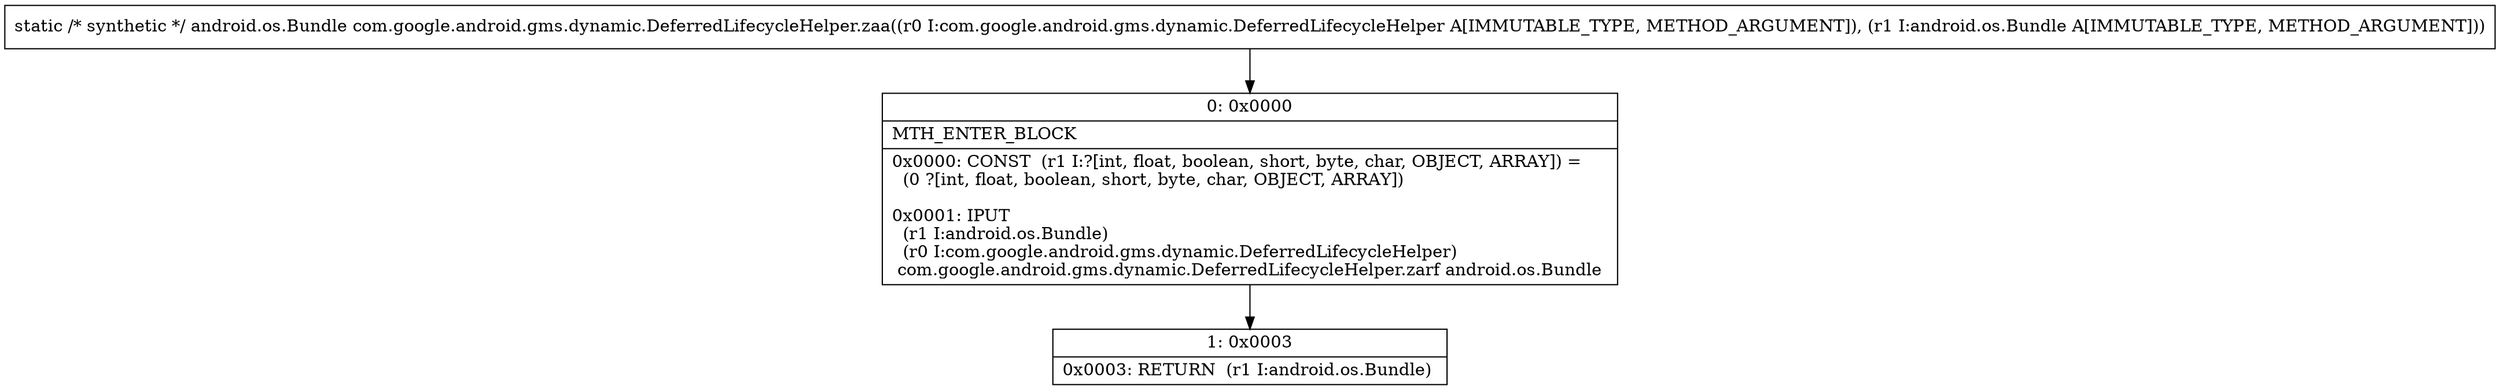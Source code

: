 digraph "CFG forcom.google.android.gms.dynamic.DeferredLifecycleHelper.zaa(Lcom\/google\/android\/gms\/dynamic\/DeferredLifecycleHelper;Landroid\/os\/Bundle;)Landroid\/os\/Bundle;" {
Node_0 [shape=record,label="{0\:\ 0x0000|MTH_ENTER_BLOCK\l|0x0000: CONST  (r1 I:?[int, float, boolean, short, byte, char, OBJECT, ARRAY]) = \l  (0 ?[int, float, boolean, short, byte, char, OBJECT, ARRAY])\l \l0x0001: IPUT  \l  (r1 I:android.os.Bundle)\l  (r0 I:com.google.android.gms.dynamic.DeferredLifecycleHelper)\l com.google.android.gms.dynamic.DeferredLifecycleHelper.zarf android.os.Bundle \l}"];
Node_1 [shape=record,label="{1\:\ 0x0003|0x0003: RETURN  (r1 I:android.os.Bundle) \l}"];
MethodNode[shape=record,label="{static \/* synthetic *\/ android.os.Bundle com.google.android.gms.dynamic.DeferredLifecycleHelper.zaa((r0 I:com.google.android.gms.dynamic.DeferredLifecycleHelper A[IMMUTABLE_TYPE, METHOD_ARGUMENT]), (r1 I:android.os.Bundle A[IMMUTABLE_TYPE, METHOD_ARGUMENT])) }"];
MethodNode -> Node_0;
Node_0 -> Node_1;
}

